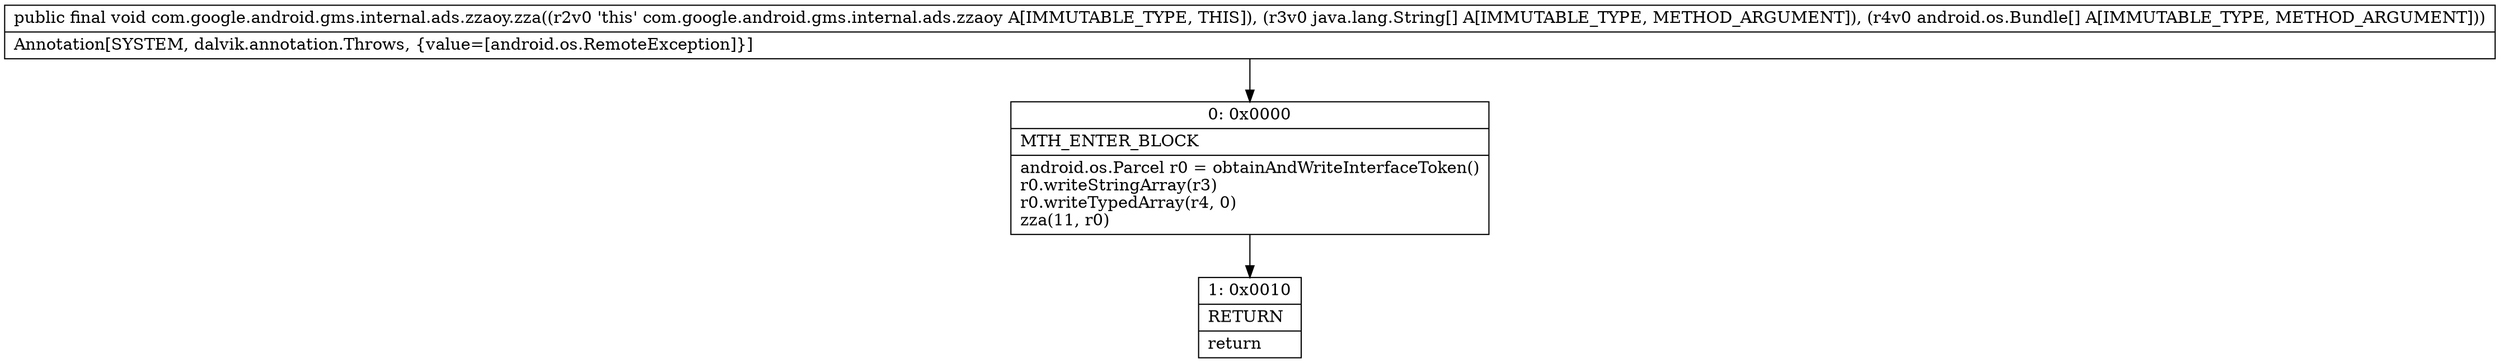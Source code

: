 digraph "CFG forcom.google.android.gms.internal.ads.zzaoy.zza([Ljava\/lang\/String;[Landroid\/os\/Bundle;)V" {
Node_0 [shape=record,label="{0\:\ 0x0000|MTH_ENTER_BLOCK\l|android.os.Parcel r0 = obtainAndWriteInterfaceToken()\lr0.writeStringArray(r3)\lr0.writeTypedArray(r4, 0)\lzza(11, r0)\l}"];
Node_1 [shape=record,label="{1\:\ 0x0010|RETURN\l|return\l}"];
MethodNode[shape=record,label="{public final void com.google.android.gms.internal.ads.zzaoy.zza((r2v0 'this' com.google.android.gms.internal.ads.zzaoy A[IMMUTABLE_TYPE, THIS]), (r3v0 java.lang.String[] A[IMMUTABLE_TYPE, METHOD_ARGUMENT]), (r4v0 android.os.Bundle[] A[IMMUTABLE_TYPE, METHOD_ARGUMENT]))  | Annotation[SYSTEM, dalvik.annotation.Throws, \{value=[android.os.RemoteException]\}]\l}"];
MethodNode -> Node_0;
Node_0 -> Node_1;
}

